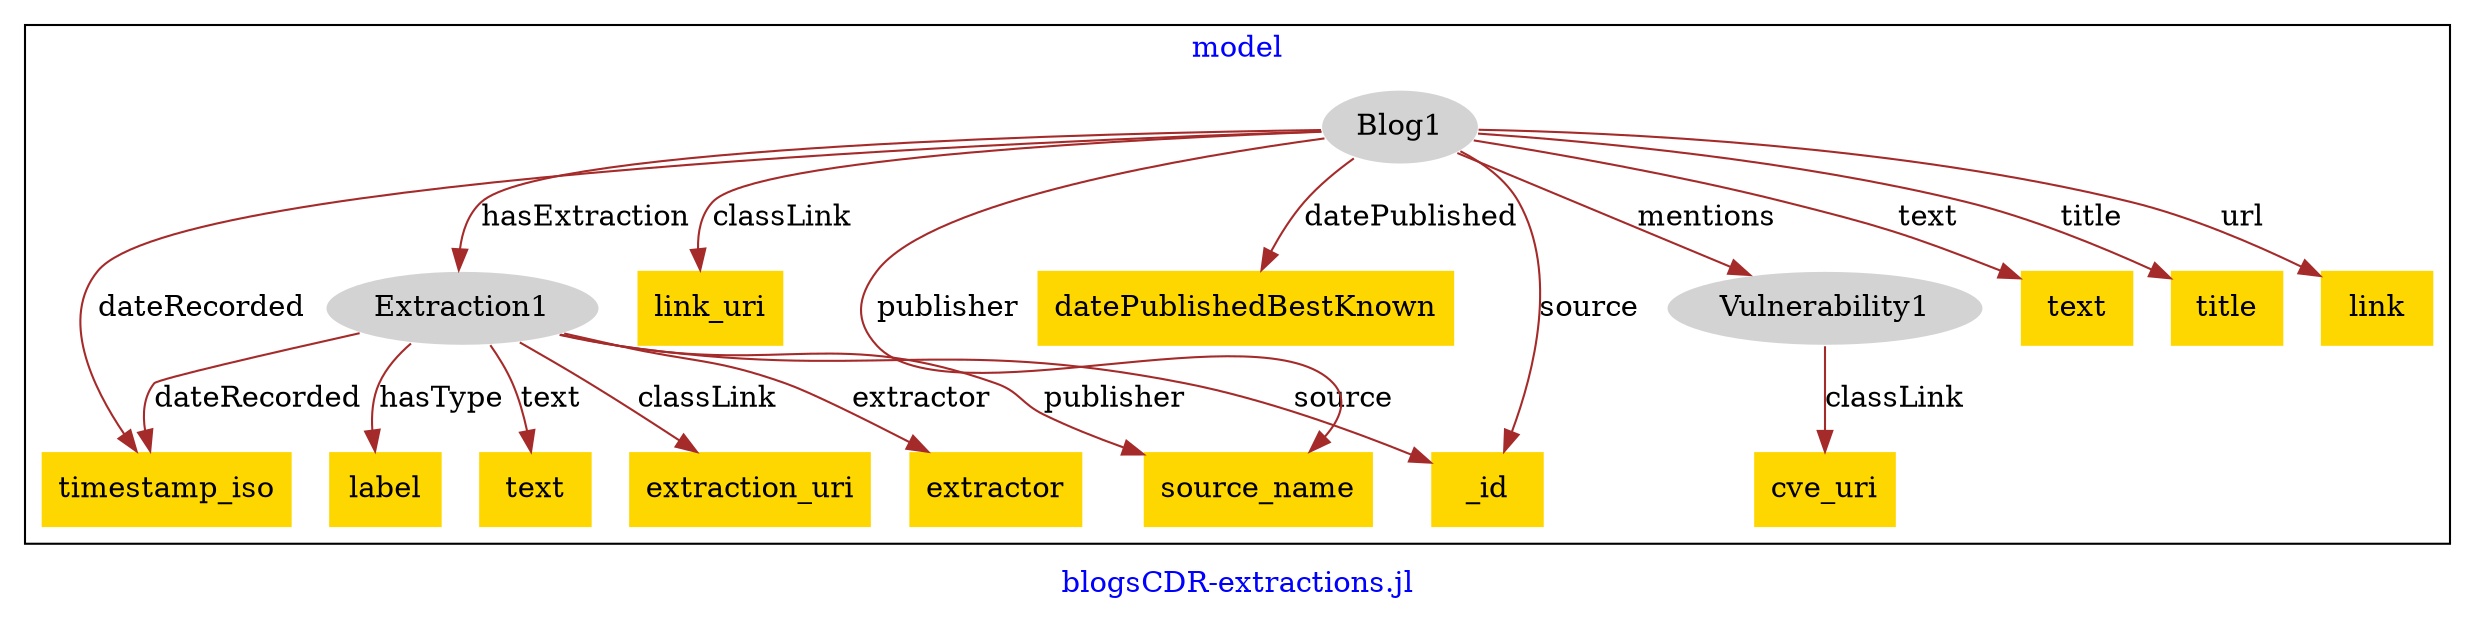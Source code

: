 digraph n0 {
fontcolor="blue"
remincross="true"
label="blogsCDR-extractions.jl"
subgraph cluster {
label="model"
n2[style="filled",color="white",fillcolor="lightgray",label="Extraction1"];
n3[shape="plaintext",style="filled",fillcolor="gold",label="extraction_uri"];
n4[shape="plaintext",style="filled",fillcolor="gold",label="extractor"];
n5[shape="plaintext",style="filled",fillcolor="gold",label="label"];
n6[shape="plaintext",style="filled",fillcolor="gold",label="text"];
n7[style="filled",color="white",fillcolor="lightgray",label="Vulnerability1"];
n8[shape="plaintext",style="filled",fillcolor="gold",label="cve_uri"];
n9[style="filled",color="white",fillcolor="lightgray",label="Blog1"];
n10[shape="plaintext",style="filled",fillcolor="gold",label="link_uri"];
n11[shape="plaintext",style="filled",fillcolor="gold",label="timestamp_iso"];
n12[shape="plaintext",style="filled",fillcolor="gold",label="datePublishedBestKnown"];
n13[shape="plaintext",style="filled",fillcolor="gold",label="source_name"];
n14[shape="plaintext",style="filled",fillcolor="gold",label="_id"];
n15[shape="plaintext",style="filled",fillcolor="gold",label="text"];
n16[shape="plaintext",style="filled",fillcolor="gold",label="title"];
n17[shape="plaintext",style="filled",fillcolor="gold",label="link"];
}
n2 -> n3[color="brown",fontcolor="black",label="classLink"]
n2 -> n4[color="brown",fontcolor="black",label="extractor"]
n2 -> n5[color="brown",fontcolor="black",label="hasType"]
n2 -> n6[color="brown",fontcolor="black",label="text"]
n7 -> n8[color="brown",fontcolor="black",label="classLink"]
n9 -> n10[color="brown",fontcolor="black",label="classLink"]
n9 -> n11[color="brown",fontcolor="black",label="dateRecorded"]
n9 -> n2[color="brown",fontcolor="black",label="hasExtraction"]
n9 -> n12[color="brown",fontcolor="black",label="datePublished"]
n9 -> n7[color="brown",fontcolor="black",label="mentions"]
n9 -> n13[color="brown",fontcolor="black",label="publisher"]
n9 -> n14[color="brown",fontcolor="black",label="source"]
n9 -> n15[color="brown",fontcolor="black",label="text"]
n9 -> n16[color="brown",fontcolor="black",label="title"]
n9 -> n17[color="brown",fontcolor="black",label="url"]
n2 -> n14[color="brown",fontcolor="black",label="source"]
n2 -> n13[color="brown",fontcolor="black",label="publisher"]
n2 -> n11[color="brown",fontcolor="black",label="dateRecorded"]
}
